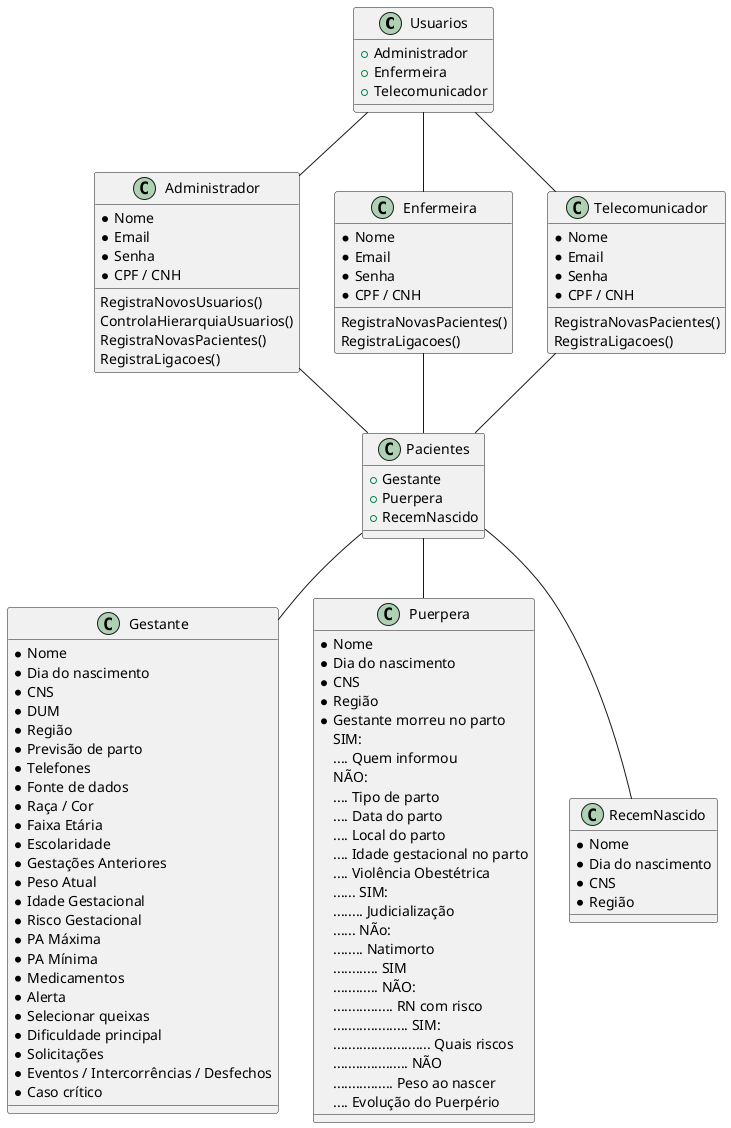 ' Diagrama de classes.
' ALT + D para visualizar o diagrama.
@startuml

class Usuarios{
    + Administrador
    + Enfermeira
    + Telecomunicador
}

class Administrador{
    * Nome
    * Email
    * Senha
    * CPF / CNH
    RegistraNovosUsuarios()
    ControlaHierarquiaUsuarios()
    RegistraNovasPacientes()
    RegistraLigacoes()
}

class Enfermeira{
    * Nome
    * Email
    * Senha
    * CPF / CNH
    RegistraNovasPacientes()
    RegistraLigacoes()
}

class Telecomunicador{
    * Nome
    * Email
    * Senha
    * CPF / CNH
    RegistraNovasPacientes()
    RegistraLigacoes()
}

class Pacientes{
    + Gestante
    + Puerpera
    + RecemNascido
}

class Gestante{
    * Nome
    * Dia do nascimento
    * CNS
    * DUM
    * Região
        ' Centro; Norte; Sul
        '     UBS's; AMA's
        ' Leste; Oeste; Sudeste
        '     UBS's; AMA's
    * Previsão de parto
    * Telefones
    * Fonte de dados
        ' Chat Boots
        ' Aplicativo
        ' SIGA
        ' E-Saúde
    * Raça / Cor
    * Faixa Etária
    * Escolaridade
    * Gestações Anteriores
    * Peso Atual
    * Idade Gestacional
    * Risco Gestacional
    * PA Máxima
    * PA Mínima
    * Medicamentos
    * Alerta
    * Selecionar queixas
    * Dificuldade principal
    * Solicitações
    * Eventos / Intercorrências / Desfechos
    * Caso crítico
        ' SIM:
        '     Motivo do caso crítico
        ' Não
        ' Plano de monitoramento
        ' Pré-Natal do homem
        '     SIM
        '     NÃO:
        '         Motivos de NÃO PN do homem
        '     Retorno da ligação
}

class Puerpera{
    * Nome
    * Dia do nascimento
    * CNS
    * Região
        ' * Centro; Norte; Sul;
        ' 	* UBS's; AMA's
        ' * Leste; Oeste; Sudeste
        ' 	* UBS's; AMA's
    * Gestante morreu no parto
        SIM:
            .... Quem informou
        NÃO:
            .... Tipo de parto
            .... Data do parto
            .... Local do parto
            .... Idade gestacional no parto
            .... Violência Obestétrica
                ...... SIM:
                    ........ Judicialização
                ...... NÃo:
                    ........ Natimorto
                        ............ SIM
                        ............ NÃO:
                            ................ RN com risco
                                .................... SIM:
                                    .......................... Quais riscos
                                .................... NÃO
                            ................ Peso ao nascer
            .... Evolução do Puerpério
}

class RecemNascido{
    * Nome
    * Dia do nascimento
    * CNS
    * Região
        ' * Centro; Norte; Sul;
        ' 	* UBS's; AMA's
        ' * Leste; Oeste; Sudeste
        ' 	* UBS's; AMA's
}

Usuarios -- Administrador
Usuarios -- Enfermeira
Usuarios -- Telecomunicador

Administrador -- Pacientes
Enfermeira -- Pacientes
Telecomunicador -- Pacientes

Pacientes -- Gestante
Pacientes -- Puerpera
Pacientes -- RecemNascido

@enduml